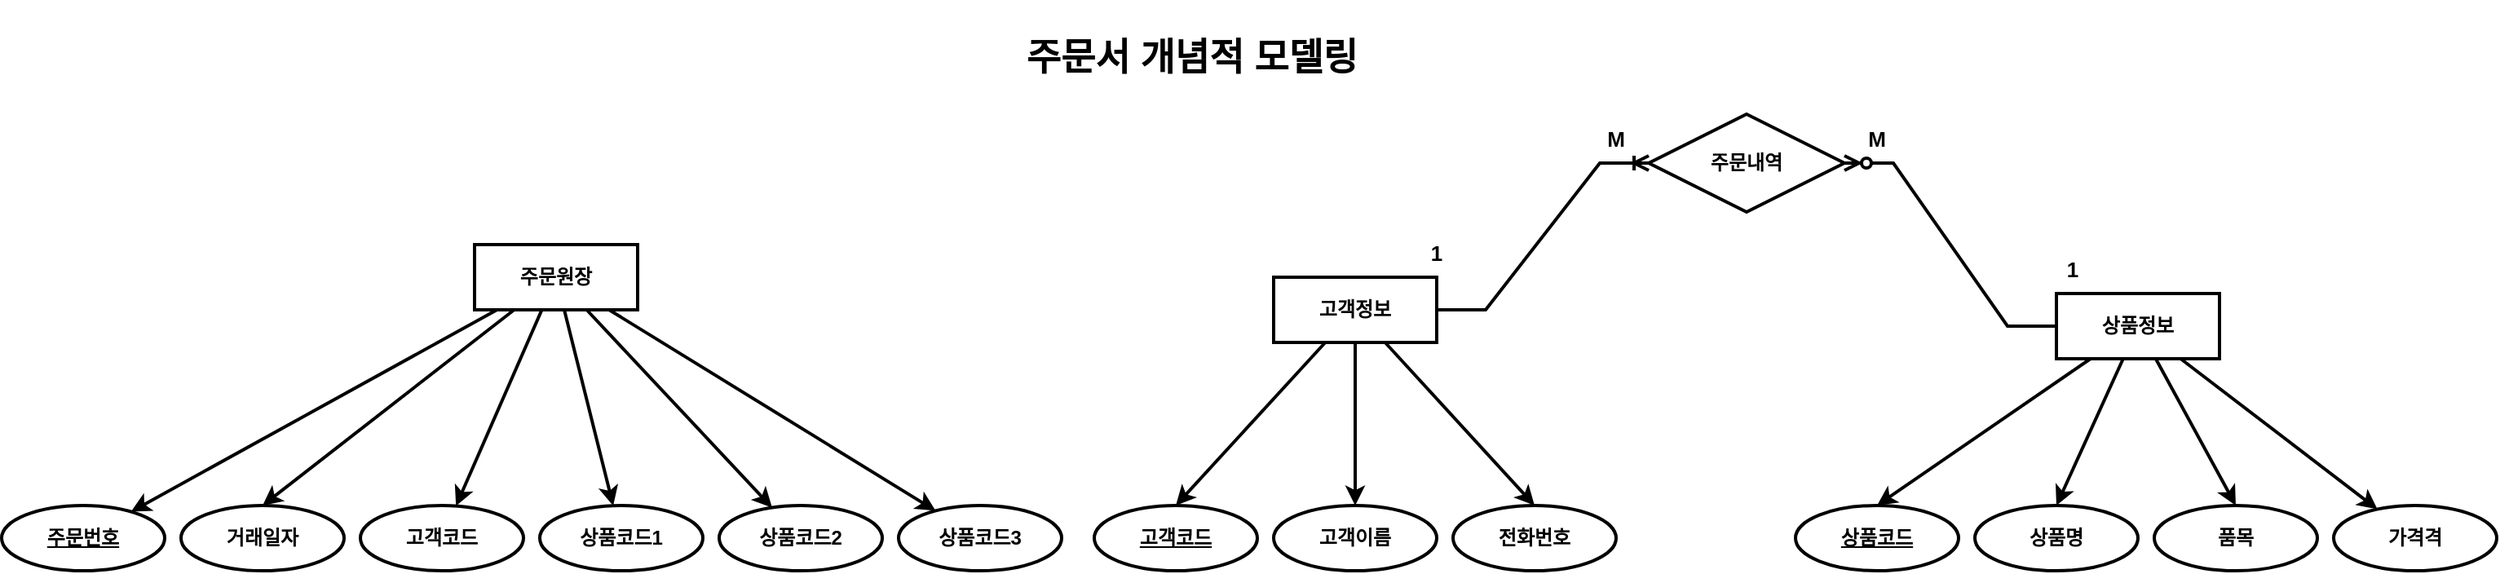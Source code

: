 <mxfile version="24.0.7" type="device">
  <diagram name="페이지-1" id="qqHu7QAYvN1thn1PEuGh">
    <mxGraphModel dx="1327" dy="1536" grid="1" gridSize="10" guides="1" tooltips="1" connect="1" arrows="1" fold="1" page="0" pageScale="1" pageWidth="827" pageHeight="1169" math="0" shadow="0">
      <root>
        <mxCell id="0" />
        <mxCell id="1" parent="0" />
        <mxCell id="MkkJ5jTTwVCLLOYu4jvp-13" style="rounded=0;orthogonalLoop=1;jettySize=auto;html=1;strokeWidth=2;fontStyle=1" parent="1" source="MkkJ5jTTwVCLLOYu4jvp-1" target="MkkJ5jTTwVCLLOYu4jvp-6" edge="1">
          <mxGeometry relative="1" as="geometry" />
        </mxCell>
        <mxCell id="MkkJ5jTTwVCLLOYu4jvp-14" style="rounded=0;orthogonalLoop=1;jettySize=auto;html=1;entryX=0.5;entryY=0;entryDx=0;entryDy=0;strokeWidth=2;fontStyle=1" parent="1" source="MkkJ5jTTwVCLLOYu4jvp-1" target="MkkJ5jTTwVCLLOYu4jvp-7" edge="1">
          <mxGeometry relative="1" as="geometry" />
        </mxCell>
        <mxCell id="MkkJ5jTTwVCLLOYu4jvp-15" style="rounded=0;orthogonalLoop=1;jettySize=auto;html=1;strokeWidth=2;fontStyle=1" parent="1" source="MkkJ5jTTwVCLLOYu4jvp-1" target="MkkJ5jTTwVCLLOYu4jvp-8" edge="1">
          <mxGeometry relative="1" as="geometry" />
        </mxCell>
        <mxCell id="MkkJ5jTTwVCLLOYu4jvp-16" style="rounded=0;orthogonalLoop=1;jettySize=auto;html=1;strokeWidth=2;fontStyle=1" parent="1" source="MkkJ5jTTwVCLLOYu4jvp-1" target="MkkJ5jTTwVCLLOYu4jvp-9" edge="1">
          <mxGeometry relative="1" as="geometry" />
        </mxCell>
        <mxCell id="MkkJ5jTTwVCLLOYu4jvp-17" style="rounded=0;orthogonalLoop=1;jettySize=auto;html=1;strokeWidth=2;fontStyle=1" parent="1" source="MkkJ5jTTwVCLLOYu4jvp-1" target="MkkJ5jTTwVCLLOYu4jvp-11" edge="1">
          <mxGeometry relative="1" as="geometry" />
        </mxCell>
        <mxCell id="MkkJ5jTTwVCLLOYu4jvp-18" style="rounded=0;orthogonalLoop=1;jettySize=auto;html=1;strokeWidth=2;fontStyle=1" parent="1" source="MkkJ5jTTwVCLLOYu4jvp-1" target="MkkJ5jTTwVCLLOYu4jvp-12" edge="1">
          <mxGeometry relative="1" as="geometry" />
        </mxCell>
        <mxCell id="MkkJ5jTTwVCLLOYu4jvp-1" value="주문원장" style="whiteSpace=wrap;html=1;align=center;strokeWidth=2;fontStyle=1" parent="1" vertex="1">
          <mxGeometry y="-400" width="100" height="40" as="geometry" />
        </mxCell>
        <mxCell id="MkkJ5jTTwVCLLOYu4jvp-37" style="rounded=0;orthogonalLoop=1;jettySize=auto;html=1;entryX=0.5;entryY=0;entryDx=0;entryDy=0;strokeWidth=2;fontStyle=1" parent="1" source="MkkJ5jTTwVCLLOYu4jvp-3" target="MkkJ5jTTwVCLLOYu4jvp-26" edge="1">
          <mxGeometry relative="1" as="geometry" />
        </mxCell>
        <mxCell id="MkkJ5jTTwVCLLOYu4jvp-38" style="rounded=0;orthogonalLoop=1;jettySize=auto;html=1;strokeWidth=2;fontStyle=1" parent="1" source="MkkJ5jTTwVCLLOYu4jvp-3" target="MkkJ5jTTwVCLLOYu4jvp-27" edge="1">
          <mxGeometry relative="1" as="geometry" />
        </mxCell>
        <mxCell id="MkkJ5jTTwVCLLOYu4jvp-39" style="rounded=0;orthogonalLoop=1;jettySize=auto;html=1;entryX=0.5;entryY=0;entryDx=0;entryDy=0;strokeWidth=2;fontStyle=1" parent="1" source="MkkJ5jTTwVCLLOYu4jvp-3" target="MkkJ5jTTwVCLLOYu4jvp-28" edge="1">
          <mxGeometry relative="1" as="geometry" />
        </mxCell>
        <mxCell id="MkkJ5jTTwVCLLOYu4jvp-3" value="고객정보" style="whiteSpace=wrap;html=1;align=center;strokeWidth=2;fontStyle=1" parent="1" vertex="1">
          <mxGeometry x="490" y="-380" width="100" height="40" as="geometry" />
        </mxCell>
        <mxCell id="MkkJ5jTTwVCLLOYu4jvp-41" style="rounded=0;orthogonalLoop=1;jettySize=auto;html=1;entryX=0.5;entryY=0;entryDx=0;entryDy=0;strokeWidth=2;fontStyle=1" parent="1" source="MkkJ5jTTwVCLLOYu4jvp-4" target="MkkJ5jTTwVCLLOYu4jvp-29" edge="1">
          <mxGeometry relative="1" as="geometry" />
        </mxCell>
        <mxCell id="MkkJ5jTTwVCLLOYu4jvp-42" style="rounded=0;orthogonalLoop=1;jettySize=auto;html=1;entryX=0.5;entryY=0;entryDx=0;entryDy=0;strokeWidth=2;fontStyle=1" parent="1" source="MkkJ5jTTwVCLLOYu4jvp-4" target="MkkJ5jTTwVCLLOYu4jvp-31" edge="1">
          <mxGeometry relative="1" as="geometry" />
        </mxCell>
        <mxCell id="MkkJ5jTTwVCLLOYu4jvp-43" style="rounded=0;orthogonalLoop=1;jettySize=auto;html=1;entryX=0.5;entryY=0;entryDx=0;entryDy=0;strokeWidth=2;fontStyle=1" parent="1" source="MkkJ5jTTwVCLLOYu4jvp-4" target="MkkJ5jTTwVCLLOYu4jvp-30" edge="1">
          <mxGeometry relative="1" as="geometry" />
        </mxCell>
        <mxCell id="MkkJ5jTTwVCLLOYu4jvp-44" style="rounded=0;orthogonalLoop=1;jettySize=auto;html=1;strokeWidth=2;fontStyle=1" parent="1" source="MkkJ5jTTwVCLLOYu4jvp-4" target="MkkJ5jTTwVCLLOYu4jvp-32" edge="1">
          <mxGeometry relative="1" as="geometry" />
        </mxCell>
        <mxCell id="MkkJ5jTTwVCLLOYu4jvp-4" value="상품정보" style="whiteSpace=wrap;html=1;align=center;strokeWidth=2;fontStyle=1" parent="1" vertex="1">
          <mxGeometry x="970" y="-370" width="100" height="40" as="geometry" />
        </mxCell>
        <mxCell id="MkkJ5jTTwVCLLOYu4jvp-6" value="주문번호" style="ellipse;whiteSpace=wrap;html=1;align=center;fontStyle=5;strokeWidth=2;" parent="1" vertex="1">
          <mxGeometry x="-290" y="-240" width="100" height="40" as="geometry" />
        </mxCell>
        <mxCell id="MkkJ5jTTwVCLLOYu4jvp-7" value="거래일자" style="ellipse;whiteSpace=wrap;html=1;align=center;strokeWidth=2;fontStyle=1" parent="1" vertex="1">
          <mxGeometry x="-180" y="-240" width="100" height="40" as="geometry" />
        </mxCell>
        <mxCell id="MkkJ5jTTwVCLLOYu4jvp-8" value="고객코드" style="ellipse;whiteSpace=wrap;html=1;align=center;strokeWidth=2;fontStyle=1" parent="1" vertex="1">
          <mxGeometry x="-70" y="-240" width="100" height="40" as="geometry" />
        </mxCell>
        <mxCell id="MkkJ5jTTwVCLLOYu4jvp-9" value="상품코드1" style="ellipse;whiteSpace=wrap;html=1;align=center;strokeWidth=2;fontStyle=1" parent="1" vertex="1">
          <mxGeometry x="40" y="-240" width="100" height="40" as="geometry" />
        </mxCell>
        <mxCell id="MkkJ5jTTwVCLLOYu4jvp-11" value="상품코드2" style="ellipse;whiteSpace=wrap;html=1;align=center;strokeWidth=2;fontStyle=1" parent="1" vertex="1">
          <mxGeometry x="150" y="-240" width="100" height="40" as="geometry" />
        </mxCell>
        <mxCell id="MkkJ5jTTwVCLLOYu4jvp-12" value="상품코드3" style="ellipse;whiteSpace=wrap;html=1;align=center;strokeWidth=2;fontStyle=1" parent="1" vertex="1">
          <mxGeometry x="260" y="-240" width="100" height="40" as="geometry" />
        </mxCell>
        <mxCell id="MkkJ5jTTwVCLLOYu4jvp-26" value="고객코드" style="ellipse;whiteSpace=wrap;html=1;align=center;fontStyle=5;strokeWidth=2;" parent="1" vertex="1">
          <mxGeometry x="380" y="-240" width="100" height="40" as="geometry" />
        </mxCell>
        <mxCell id="MkkJ5jTTwVCLLOYu4jvp-27" value="고객이름" style="ellipse;whiteSpace=wrap;html=1;align=center;strokeWidth=2;fontStyle=1" parent="1" vertex="1">
          <mxGeometry x="490" y="-240" width="100" height="40" as="geometry" />
        </mxCell>
        <mxCell id="MkkJ5jTTwVCLLOYu4jvp-28" value="전화번호" style="ellipse;whiteSpace=wrap;html=1;align=center;strokeWidth=2;fontStyle=1" parent="1" vertex="1">
          <mxGeometry x="600" y="-240" width="100" height="40" as="geometry" />
        </mxCell>
        <mxCell id="MkkJ5jTTwVCLLOYu4jvp-29" value="상품코드" style="ellipse;whiteSpace=wrap;html=1;align=center;fontStyle=5;strokeWidth=2;" parent="1" vertex="1">
          <mxGeometry x="810" y="-240" width="100" height="40" as="geometry" />
        </mxCell>
        <mxCell id="MkkJ5jTTwVCLLOYu4jvp-30" value="품목" style="ellipse;whiteSpace=wrap;html=1;align=center;strokeWidth=2;fontStyle=1" parent="1" vertex="1">
          <mxGeometry x="1030" y="-240" width="100" height="40" as="geometry" />
        </mxCell>
        <mxCell id="MkkJ5jTTwVCLLOYu4jvp-31" value="상품명" style="ellipse;whiteSpace=wrap;html=1;align=center;strokeWidth=2;fontStyle=1" parent="1" vertex="1">
          <mxGeometry x="920" y="-240" width="100" height="40" as="geometry" />
        </mxCell>
        <mxCell id="MkkJ5jTTwVCLLOYu4jvp-32" value="가격격" style="ellipse;whiteSpace=wrap;html=1;align=center;strokeWidth=2;fontStyle=1" parent="1" vertex="1">
          <mxGeometry x="1140" y="-240" width="100" height="40" as="geometry" />
        </mxCell>
        <mxCell id="MkkJ5jTTwVCLLOYu4jvp-45" value="주문내역" style="shape=rhombus;perimeter=rhombusPerimeter;whiteSpace=wrap;html=1;align=center;strokeWidth=2;fontStyle=1" parent="1" vertex="1">
          <mxGeometry x="720" y="-480" width="120" height="60" as="geometry" />
        </mxCell>
        <mxCell id="MkkJ5jTTwVCLLOYu4jvp-46" value="" style="edgeStyle=entityRelationEdgeStyle;fontSize=12;html=1;endArrow=ERoneToMany;rounded=0;exitX=1;exitY=0.5;exitDx=0;exitDy=0;entryX=0;entryY=0.5;entryDx=0;entryDy=0;strokeWidth=2;fontStyle=1" parent="1" source="MkkJ5jTTwVCLLOYu4jvp-3" target="MkkJ5jTTwVCLLOYu4jvp-45" edge="1">
          <mxGeometry width="100" height="100" relative="1" as="geometry">
            <mxPoint x="600" y="-400" as="sourcePoint" />
            <mxPoint x="700" y="-500" as="targetPoint" />
          </mxGeometry>
        </mxCell>
        <mxCell id="MkkJ5jTTwVCLLOYu4jvp-48" value="&lt;font style=&quot;font-size: 13px;&quot;&gt;&lt;span style=&quot;font-size: 13px;&quot;&gt;1&lt;/span&gt;&lt;/font&gt;" style="text;html=1;align=center;verticalAlign=middle;whiteSpace=wrap;rounded=0;fontSize=13;strokeWidth=2;fontStyle=1" parent="1" vertex="1">
          <mxGeometry x="560" y="-410" width="60" height="30" as="geometry" />
        </mxCell>
        <mxCell id="MkkJ5jTTwVCLLOYu4jvp-49" value="M" style="text;html=1;align=center;verticalAlign=middle;whiteSpace=wrap;rounded=0;fontStyle=1;fontSize=13;strokeWidth=2;" parent="1" vertex="1">
          <mxGeometry x="670" y="-480" width="60" height="30" as="geometry" />
        </mxCell>
        <mxCell id="MkkJ5jTTwVCLLOYu4jvp-50" value="1" style="text;html=1;align=center;verticalAlign=middle;whiteSpace=wrap;rounded=0;fontStyle=1;fontSize=13;strokeWidth=2;" parent="1" vertex="1">
          <mxGeometry x="950" y="-400" width="60" height="30" as="geometry" />
        </mxCell>
        <mxCell id="MkkJ5jTTwVCLLOYu4jvp-51" value="M" style="text;html=1;align=center;verticalAlign=middle;whiteSpace=wrap;rounded=0;fontStyle=1;fontSize=13;strokeWidth=2;" parent="1" vertex="1">
          <mxGeometry x="830" y="-480" width="60" height="30" as="geometry" />
        </mxCell>
        <mxCell id="MkkJ5jTTwVCLLOYu4jvp-52" value="주문서 개념적 모델링" style="text;html=1;align=center;verticalAlign=middle;whiteSpace=wrap;rounded=0;fontStyle=1;fontSize=23;strokeWidth=2;" parent="1" vertex="1">
          <mxGeometry x="300" y="-550" width="280" height="70" as="geometry" />
        </mxCell>
        <mxCell id="i28SA6SNCVRK0aTErRPg-4" value="" style="edgeStyle=entityRelationEdgeStyle;fontSize=12;html=1;endArrow=ERzeroToMany;endFill=1;rounded=0;exitX=0;exitY=0.5;exitDx=0;exitDy=0;entryX=1;entryY=0.5;entryDx=0;entryDy=0;strokeWidth=2;" edge="1" parent="1" source="MkkJ5jTTwVCLLOYu4jvp-4" target="MkkJ5jTTwVCLLOYu4jvp-45">
          <mxGeometry width="100" height="100" relative="1" as="geometry">
            <mxPoint x="830" y="-310" as="sourcePoint" />
            <mxPoint x="930" y="-410" as="targetPoint" />
          </mxGeometry>
        </mxCell>
      </root>
    </mxGraphModel>
  </diagram>
</mxfile>
